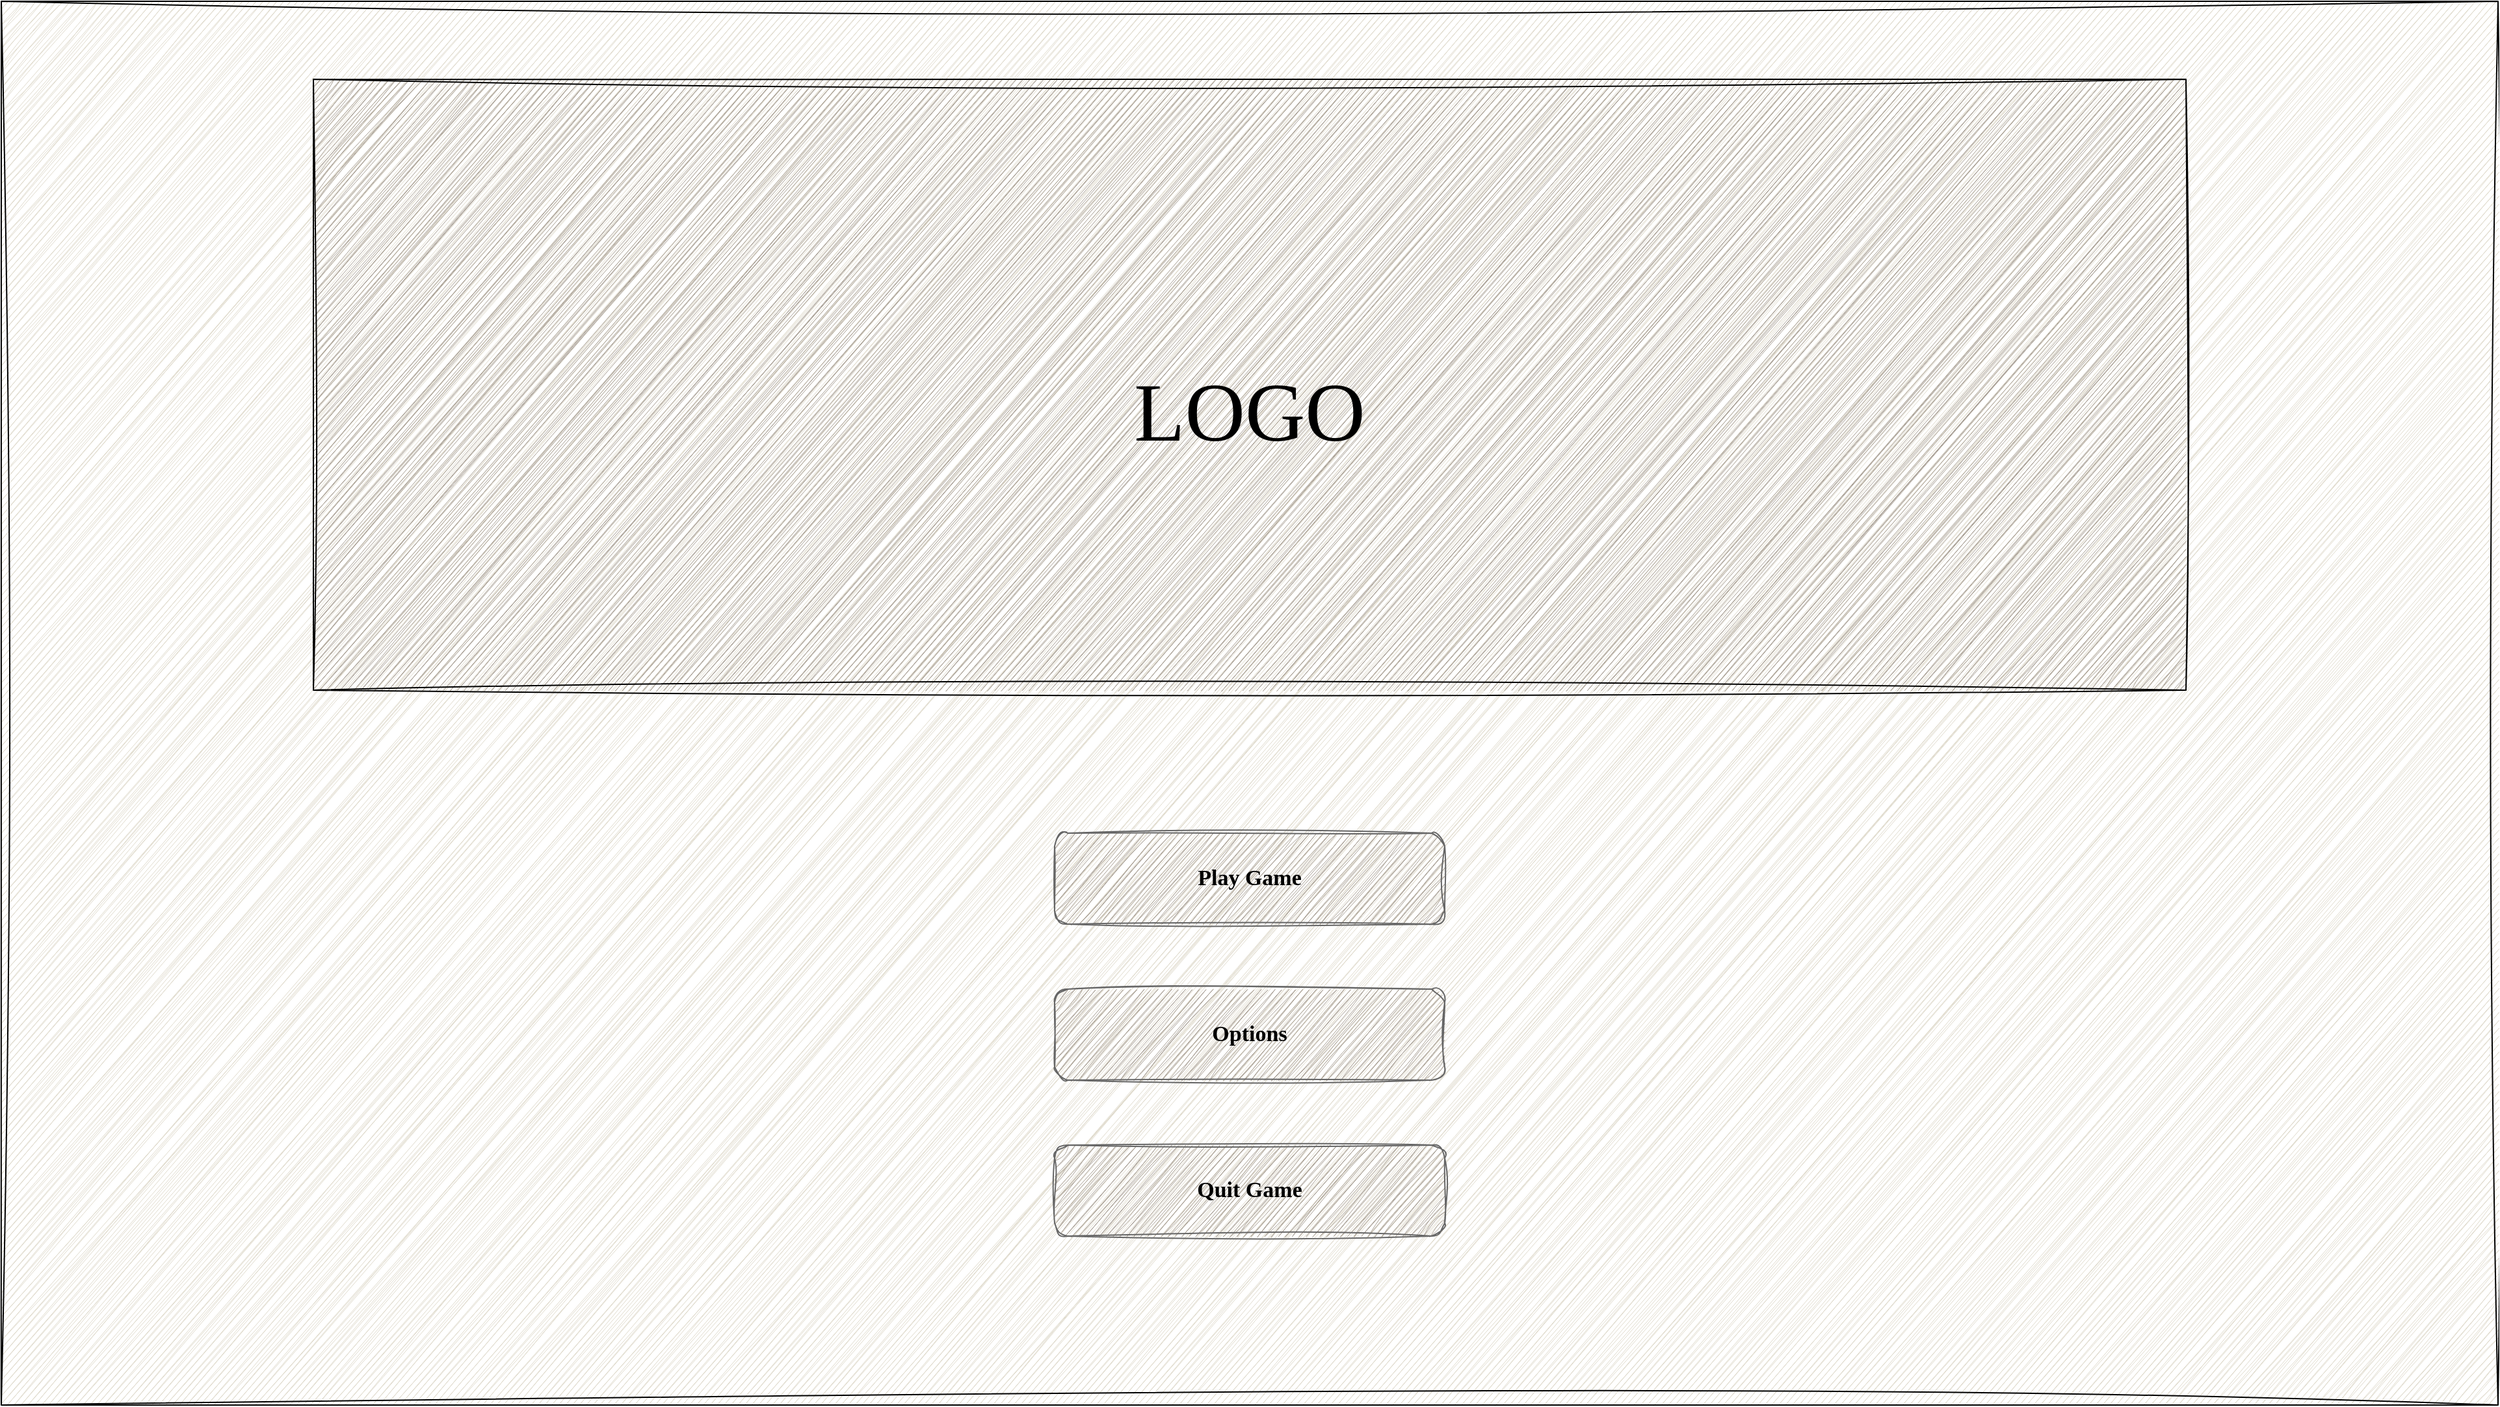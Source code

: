 <mxfile version="24.7.17">
  <diagram name="Page-1" id="03018318-947c-dd8e-b7a3-06fadd420f32">
    <mxGraphModel dx="2868" dy="1412" grid="1" gridSize="10" guides="1" tooltips="1" connect="1" arrows="1" fold="1" page="1" pageScale="1" pageWidth="1920" pageHeight="1080" background="none" math="0" shadow="0">
      <root>
        <mxCell id="0" />
        <mxCell id="1" parent="0" />
        <mxCell id="677b7b8949515195-1" value="" style="whiteSpace=wrap;html=1;rounded=0;shadow=0;labelBackgroundColor=none;strokeColor=#000000;strokeWidth=1;fillColor=#e0dbcd;fontFamily=Verdana;fontSize=12;fontColor=#000000;align=center;comic=1;glass=0;sketch=1;curveFitting=1;jiggle=2;" parent="1" vertex="1">
          <mxGeometry width="1920" height="1080" as="geometry" />
        </mxCell>
        <mxCell id="677b7b8949515195-2" value="&lt;font style=&quot;font-size: 64px;&quot;&gt;LOGO&lt;/font&gt;" style="whiteSpace=wrap;html=1;rounded=0;shadow=0;labelBackgroundColor=none;strokeWidth=1;fontFamily=Cabin Sketch;fontSize=128;align=center;comic=1;fillColor=#a89f94;sketch=1;curveFitting=1;jiggle=2;fontSource=https%3A%2F%2Ffonts.googleapis.com%2Fcss%3Ffamily%3DCabin%2BSketch;" parent="1" vertex="1">
          <mxGeometry x="240" y="60" width="1440" height="470" as="geometry" />
        </mxCell>
        <mxCell id="zoR_4AAuzc3p54MubUYO-1" value="Play Game" style="strokeWidth=1;shadow=0;dashed=0;align=center;html=1;shape=mxgraph.mockup.buttons.button;strokeColor=#666666;fontColor=#000000;mainText=;buttonStyle=round;fontSize=17;fontStyle=1;fillColor=#a89f94;whiteSpace=wrap;sketch=1;hachureGap=4;jiggle=2;curveFitting=1;fontFamily=Cabin Sketch;fontSource=https%3A%2F%2Ffonts.googleapis.com%2Fcss%3Ffamily%3DCabin%2BSketch;" parent="1" vertex="1">
          <mxGeometry x="810" y="640" width="300" height="70" as="geometry" />
        </mxCell>
        <mxCell id="zoR_4AAuzc3p54MubUYO-2" value="Options" style="strokeWidth=1;shadow=0;dashed=0;align=center;html=1;shape=mxgraph.mockup.buttons.button;strokeColor=#666666;fontColor=#000000;mainText=;buttonStyle=round;fontSize=17;fontStyle=1;fillColor=#a89f94;whiteSpace=wrap;sketch=1;hachureGap=4;jiggle=2;curveFitting=1;fontFamily=Cabin Sketch;fontSource=https%3A%2F%2Ffonts.googleapis.com%2Fcss%3Ffamily%3DCabin%2BSketch;" parent="1" vertex="1">
          <mxGeometry x="810" y="760" width="300" height="70" as="geometry" />
        </mxCell>
        <mxCell id="zoR_4AAuzc3p54MubUYO-3" value="Quit Game" style="strokeWidth=1;shadow=0;dashed=0;align=center;html=1;shape=mxgraph.mockup.buttons.button;strokeColor=#666666;fontColor=#000000;mainText=;buttonStyle=round;fontSize=17;fontStyle=1;fillColor=#a89f94;whiteSpace=wrap;sketch=1;hachureGap=4;jiggle=2;curveFitting=1;fontFamily=Cabin Sketch;fontSource=https%3A%2F%2Ffonts.googleapis.com%2Fcss%3Ffamily%3DCabin%2BSketch;" parent="1" vertex="1">
          <mxGeometry x="810" y="880" width="300" height="70" as="geometry" />
        </mxCell>
      </root>
    </mxGraphModel>
  </diagram>
</mxfile>
